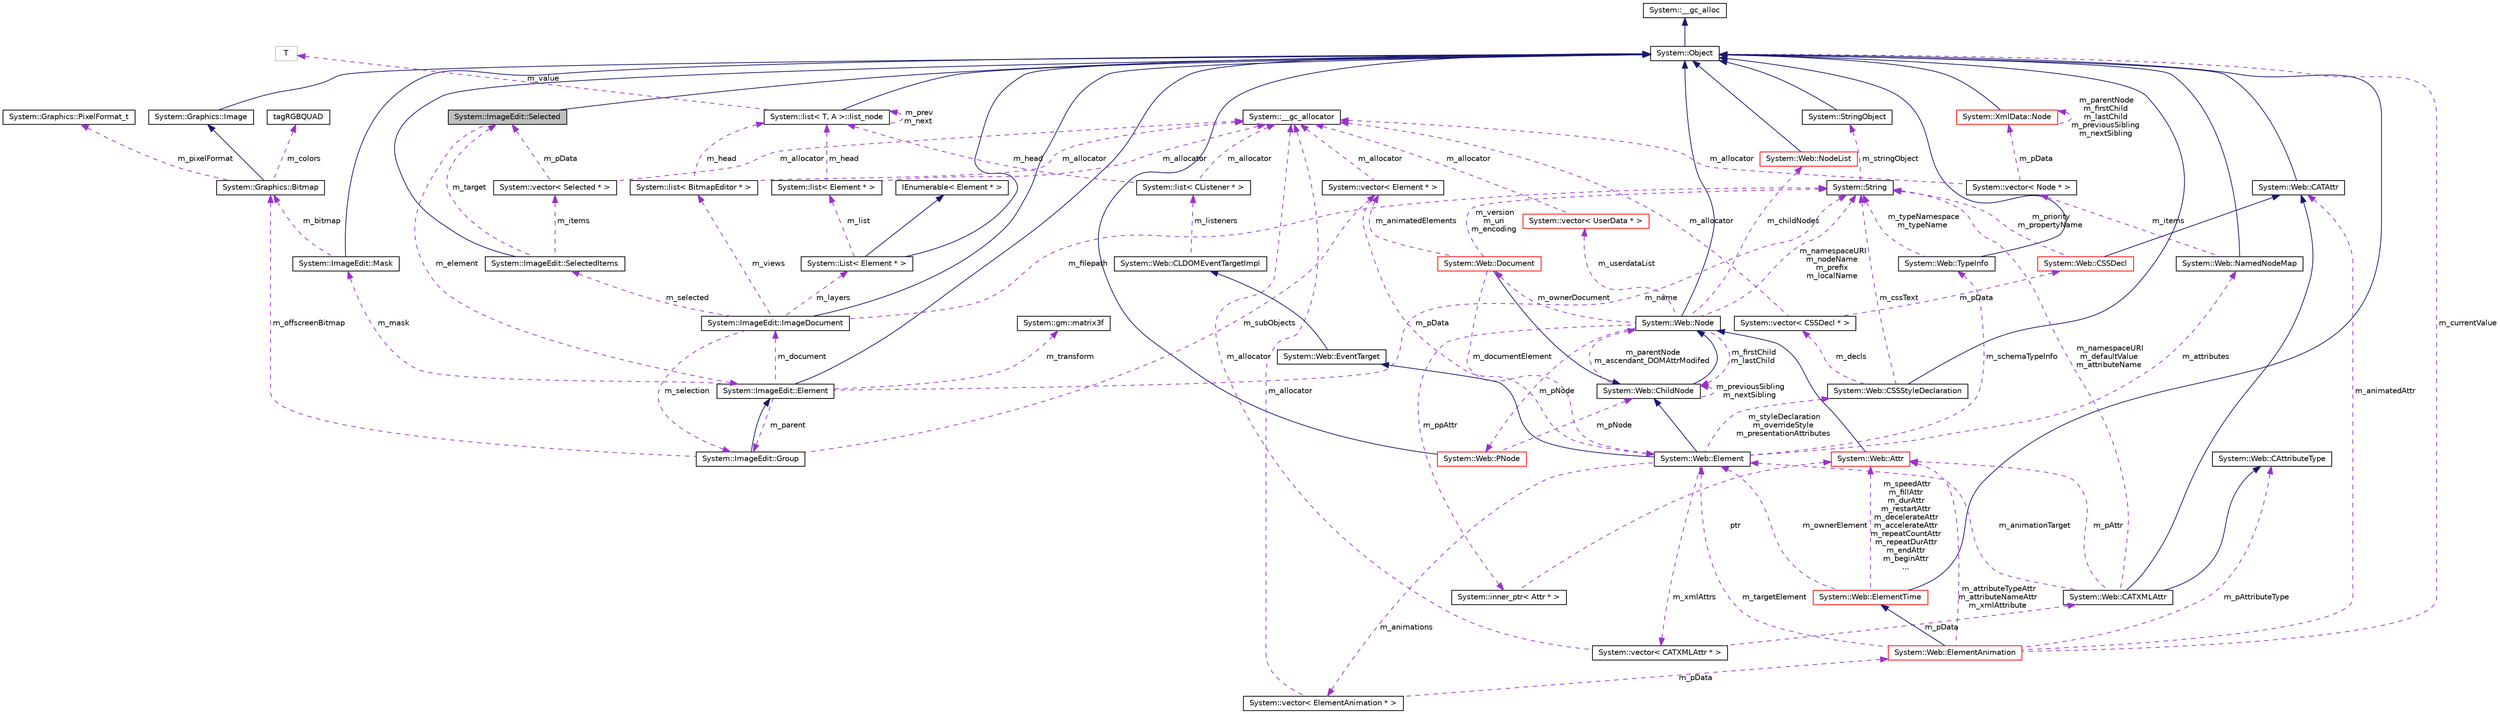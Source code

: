 digraph G
{
  edge [fontname="Helvetica",fontsize="10",labelfontname="Helvetica",labelfontsize="10"];
  node [fontname="Helvetica",fontsize="10",shape=record];
  Node1 [label="System::ImageEdit::Selected",height=0.2,width=0.4,color="black", fillcolor="grey75", style="filled" fontcolor="black"];
  Node2 -> Node1 [dir="back",color="midnightblue",fontsize="10",style="solid",fontname="Helvetica"];
  Node2 [label="System::Object",height=0.2,width=0.4,color="black", fillcolor="white", style="filled",URL="$class_system_1_1_object.html"];
  Node3 -> Node2 [dir="back",color="midnightblue",fontsize="10",style="solid",fontname="Helvetica"];
  Node3 [label="System::__gc_alloc",height=0.2,width=0.4,color="black", fillcolor="white", style="filled",URL="$class_system_1_1____gc__alloc.html"];
  Node4 -> Node1 [dir="back",color="darkorchid3",fontsize="10",style="dashed",label=" m_element" ,fontname="Helvetica"];
  Node4 [label="System::ImageEdit::Element",height=0.2,width=0.4,color="black", fillcolor="white", style="filled",URL="$class_system_1_1_image_edit_1_1_element.html"];
  Node2 -> Node4 [dir="back",color="midnightblue",fontsize="10",style="solid",fontname="Helvetica"];
  Node5 -> Node4 [dir="back",color="darkorchid3",fontsize="10",style="dashed",label=" m_document" ,fontname="Helvetica"];
  Node5 [label="System::ImageEdit::ImageDocument",height=0.2,width=0.4,color="black", fillcolor="white", style="filled",URL="$class_system_1_1_image_edit_1_1_image_document.html"];
  Node2 -> Node5 [dir="back",color="midnightblue",fontsize="10",style="solid",fontname="Helvetica"];
  Node6 -> Node5 [dir="back",color="darkorchid3",fontsize="10",style="dashed",label=" m_selected" ,fontname="Helvetica"];
  Node6 [label="System::ImageEdit::SelectedItems",height=0.2,width=0.4,color="black", fillcolor="white", style="filled",URL="$class_system_1_1_image_edit_1_1_selected_items.html"];
  Node2 -> Node6 [dir="back",color="midnightblue",fontsize="10",style="solid",fontname="Helvetica"];
  Node7 -> Node6 [dir="back",color="darkorchid3",fontsize="10",style="dashed",label=" m_items" ,fontname="Helvetica"];
  Node7 [label="System::vector\< Selected * \>",height=0.2,width=0.4,color="black", fillcolor="white", style="filled",URL="$class_system_1_1vector.html"];
  Node8 -> Node7 [dir="back",color="darkorchid3",fontsize="10",style="dashed",label=" m_allocator" ,fontname="Helvetica"];
  Node8 [label="System::__gc_allocator",height=0.2,width=0.4,color="black", fillcolor="white", style="filled",URL="$class_system_1_1____gc__allocator.html"];
  Node1 -> Node7 [dir="back",color="darkorchid3",fontsize="10",style="dashed",label=" m_pData" ,fontname="Helvetica"];
  Node1 -> Node6 [dir="back",color="darkorchid3",fontsize="10",style="dashed",label=" m_target" ,fontname="Helvetica"];
  Node9 -> Node5 [dir="back",color="darkorchid3",fontsize="10",style="dashed",label=" m_layers" ,fontname="Helvetica"];
  Node9 [label="System::List\< Element * \>",height=0.2,width=0.4,color="black", fillcolor="white", style="filled",URL="$class_system_1_1_list.html"];
  Node2 -> Node9 [dir="back",color="midnightblue",fontsize="10",style="solid",fontname="Helvetica"];
  Node10 -> Node9 [dir="back",color="midnightblue",fontsize="10",style="solid",fontname="Helvetica"];
  Node10 [label="IEnumerable\< Element * \>",height=0.2,width=0.4,color="black", fillcolor="white", style="filled",URL="$class_i_enumerable.html"];
  Node11 -> Node9 [dir="back",color="darkorchid3",fontsize="10",style="dashed",label=" m_list" ,fontname="Helvetica"];
  Node11 [label="System::list\< Element * \>",height=0.2,width=0.4,color="black", fillcolor="white", style="filled",URL="$class_system_1_1list.html"];
  Node8 -> Node11 [dir="back",color="darkorchid3",fontsize="10",style="dashed",label=" m_allocator" ,fontname="Helvetica"];
  Node12 -> Node11 [dir="back",color="darkorchid3",fontsize="10",style="dashed",label=" m_head" ,fontname="Helvetica"];
  Node12 [label="System::list\< T, A \>::list_node",height=0.2,width=0.4,color="black", fillcolor="white", style="filled",URL="$class_system_1_1list_1_1list__node.html"];
  Node2 -> Node12 [dir="back",color="midnightblue",fontsize="10",style="solid",fontname="Helvetica"];
  Node12 -> Node12 [dir="back",color="darkorchid3",fontsize="10",style="dashed",label=" m_prev\nm_next" ,fontname="Helvetica"];
  Node13 -> Node12 [dir="back",color="darkorchid3",fontsize="10",style="dashed",label=" m_value" ,fontname="Helvetica"];
  Node13 [label="T",height=0.2,width=0.4,color="grey75", fillcolor="white", style="filled"];
  Node14 -> Node5 [dir="back",color="darkorchid3",fontsize="10",style="dashed",label=" m_selection" ,fontname="Helvetica"];
  Node14 [label="System::ImageEdit::Group",height=0.2,width=0.4,color="black", fillcolor="white", style="filled",URL="$class_system_1_1_image_edit_1_1_group.html"];
  Node4 -> Node14 [dir="back",color="midnightblue",fontsize="10",style="solid",fontname="Helvetica"];
  Node15 -> Node14 [dir="back",color="darkorchid3",fontsize="10",style="dashed",label=" m_subObjects" ,fontname="Helvetica"];
  Node15 [label="System::vector\< Element * \>",height=0.2,width=0.4,color="black", fillcolor="white", style="filled",URL="$class_system_1_1vector.html"];
  Node8 -> Node15 [dir="back",color="darkorchid3",fontsize="10",style="dashed",label=" m_allocator" ,fontname="Helvetica"];
  Node16 -> Node15 [dir="back",color="darkorchid3",fontsize="10",style="dashed",label=" m_pData" ,fontname="Helvetica"];
  Node16 [label="System::Web::Element",height=0.2,width=0.4,color="black", fillcolor="white", style="filled",URL="$class_system_1_1_web_1_1_element.html"];
  Node17 -> Node16 [dir="back",color="midnightblue",fontsize="10",style="solid",fontname="Helvetica"];
  Node17 [label="System::Web::ChildNode",height=0.2,width=0.4,color="black", fillcolor="white", style="filled",URL="$class_system_1_1_web_1_1_child_node.html"];
  Node18 -> Node17 [dir="back",color="midnightblue",fontsize="10",style="solid",fontname="Helvetica"];
  Node18 [label="System::Web::Node",height=0.2,width=0.4,color="black", fillcolor="white", style="filled",URL="$class_system_1_1_web_1_1_node.html"];
  Node2 -> Node18 [dir="back",color="midnightblue",fontsize="10",style="solid",fontname="Helvetica"];
  Node19 -> Node18 [dir="back",color="darkorchid3",fontsize="10",style="dashed",label=" m_childNodes" ,fontname="Helvetica"];
  Node19 [label="System::Web::NodeList",height=0.2,width=0.4,color="red", fillcolor="white", style="filled",URL="$class_system_1_1_web_1_1_node_list.html"];
  Node2 -> Node19 [dir="back",color="midnightblue",fontsize="10",style="solid",fontname="Helvetica"];
  Node20 -> Node18 [dir="back",color="darkorchid3",fontsize="10",style="dashed",label=" m_ownerDocument" ,fontname="Helvetica"];
  Node20 [label="System::Web::Document",height=0.2,width=0.4,color="red", fillcolor="white", style="filled",URL="$class_system_1_1_web_1_1_document.html"];
  Node17 -> Node20 [dir="back",color="midnightblue",fontsize="10",style="solid",fontname="Helvetica"];
  Node15 -> Node20 [dir="back",color="darkorchid3",fontsize="10",style="dashed",label=" m_animatedElements" ,fontname="Helvetica"];
  Node21 -> Node20 [dir="back",color="darkorchid3",fontsize="10",style="dashed",label=" m_version\nm_uri\nm_encoding" ,fontname="Helvetica"];
  Node21 [label="System::String",height=0.2,width=0.4,color="black", fillcolor="white", style="filled",URL="$class_system_1_1_string.html"];
  Node22 -> Node21 [dir="back",color="darkorchid3",fontsize="10",style="dashed",label=" m_stringObject" ,fontname="Helvetica"];
  Node22 [label="System::StringObject",height=0.2,width=0.4,color="black", fillcolor="white", style="filled",URL="$class_system_1_1_string_object.html"];
  Node2 -> Node22 [dir="back",color="midnightblue",fontsize="10",style="solid",fontname="Helvetica"];
  Node16 -> Node20 [dir="back",color="darkorchid3",fontsize="10",style="dashed",label=" m_documentElement" ,fontname="Helvetica"];
  Node21 -> Node18 [dir="back",color="darkorchid3",fontsize="10",style="dashed",label=" m_namespaceURI\nm_nodeName\nm_prefix\nm_localName" ,fontname="Helvetica"];
  Node23 -> Node18 [dir="back",color="darkorchid3",fontsize="10",style="dashed",label=" m_pNode" ,fontname="Helvetica"];
  Node23 [label="System::Web::PNode",height=0.2,width=0.4,color="red", fillcolor="white", style="filled",URL="$class_system_1_1_web_1_1_p_node.html"];
  Node2 -> Node23 [dir="back",color="midnightblue",fontsize="10",style="solid",fontname="Helvetica"];
  Node17 -> Node23 [dir="back",color="darkorchid3",fontsize="10",style="dashed",label=" m_pNode" ,fontname="Helvetica"];
  Node17 -> Node18 [dir="back",color="darkorchid3",fontsize="10",style="dashed",label=" m_firstChild\nm_lastChild" ,fontname="Helvetica"];
  Node24 -> Node18 [dir="back",color="darkorchid3",fontsize="10",style="dashed",label=" m_userdataList" ,fontname="Helvetica"];
  Node24 [label="System::vector\< UserData * \>",height=0.2,width=0.4,color="red", fillcolor="white", style="filled",URL="$class_system_1_1vector.html"];
  Node8 -> Node24 [dir="back",color="darkorchid3",fontsize="10",style="dashed",label=" m_allocator" ,fontname="Helvetica"];
  Node25 -> Node18 [dir="back",color="darkorchid3",fontsize="10",style="dashed",label=" m_ppAttr" ,fontname="Helvetica"];
  Node25 [label="System::inner_ptr\< Attr * \>",height=0.2,width=0.4,color="black", fillcolor="white", style="filled",URL="$class_system_1_1inner__ptr.html"];
  Node26 -> Node25 [dir="back",color="darkorchid3",fontsize="10",style="dashed",label=" ptr" ,fontname="Helvetica"];
  Node26 [label="System::Web::Attr",height=0.2,width=0.4,color="red", fillcolor="white", style="filled",URL="$class_system_1_1_web_1_1_attr.html"];
  Node18 -> Node26 [dir="back",color="midnightblue",fontsize="10",style="solid",fontname="Helvetica"];
  Node18 -> Node17 [dir="back",color="darkorchid3",fontsize="10",style="dashed",label=" m_parentNode\nm_ascendant_DOMAttrModifed" ,fontname="Helvetica"];
  Node17 -> Node17 [dir="back",color="darkorchid3",fontsize="10",style="dashed",label=" m_previousSibling\nm_nextSibling" ,fontname="Helvetica"];
  Node27 -> Node16 [dir="back",color="midnightblue",fontsize="10",style="solid",fontname="Helvetica"];
  Node27 [label="System::Web::EventTarget",height=0.2,width=0.4,color="black", fillcolor="white", style="filled",URL="$class_system_1_1_web_1_1_event_target.html"];
  Node28 -> Node27 [dir="back",color="midnightblue",fontsize="10",style="solid",fontname="Helvetica"];
  Node28 [label="System::Web::CLDOMEventTargetImpl",height=0.2,width=0.4,color="black", fillcolor="white", style="filled",URL="$class_system_1_1_web_1_1_c_l_d_o_m_event_target_impl.html"];
  Node29 -> Node28 [dir="back",color="darkorchid3",fontsize="10",style="dashed",label=" m_listeners" ,fontname="Helvetica"];
  Node29 [label="System::list\< CListener * \>",height=0.2,width=0.4,color="black", fillcolor="white", style="filled",URL="$class_system_1_1list.html"];
  Node8 -> Node29 [dir="back",color="darkorchid3",fontsize="10",style="dashed",label=" m_allocator" ,fontname="Helvetica"];
  Node12 -> Node29 [dir="back",color="darkorchid3",fontsize="10",style="dashed",label=" m_head" ,fontname="Helvetica"];
  Node30 -> Node16 [dir="back",color="darkorchid3",fontsize="10",style="dashed",label=" m_xmlAttrs" ,fontname="Helvetica"];
  Node30 [label="System::vector\< CATXMLAttr * \>",height=0.2,width=0.4,color="black", fillcolor="white", style="filled",URL="$class_system_1_1vector.html"];
  Node8 -> Node30 [dir="back",color="darkorchid3",fontsize="10",style="dashed",label=" m_allocator" ,fontname="Helvetica"];
  Node31 -> Node30 [dir="back",color="darkorchid3",fontsize="10",style="dashed",label=" m_pData" ,fontname="Helvetica"];
  Node31 [label="System::Web::CATXMLAttr",height=0.2,width=0.4,color="black", fillcolor="white", style="filled",URL="$class_system_1_1_web_1_1_c_a_t_x_m_l_attr.html"];
  Node32 -> Node31 [dir="back",color="midnightblue",fontsize="10",style="solid",fontname="Helvetica"];
  Node32 [label="System::Web::CATAttr",height=0.2,width=0.4,color="black", fillcolor="white", style="filled",URL="$class_system_1_1_web_1_1_c_a_t_attr.html"];
  Node2 -> Node32 [dir="back",color="midnightblue",fontsize="10",style="solid",fontname="Helvetica"];
  Node33 -> Node31 [dir="back",color="midnightblue",fontsize="10",style="solid",fontname="Helvetica"];
  Node33 [label="System::Web::CAttributeType",height=0.2,width=0.4,color="black", fillcolor="white", style="filled",URL="$class_system_1_1_web_1_1_c_attribute_type.html"];
  Node26 -> Node31 [dir="back",color="darkorchid3",fontsize="10",style="dashed",label=" m_pAttr" ,fontname="Helvetica"];
  Node21 -> Node31 [dir="back",color="darkorchid3",fontsize="10",style="dashed",label=" m_namespaceURI\nm_defaultValue\nm_attributeName" ,fontname="Helvetica"];
  Node16 -> Node31 [dir="back",color="darkorchid3",fontsize="10",style="dashed",label=" m_animationTarget" ,fontname="Helvetica"];
  Node34 -> Node16 [dir="back",color="darkorchid3",fontsize="10",style="dashed",label=" m_attributes" ,fontname="Helvetica"];
  Node34 [label="System::Web::NamedNodeMap",height=0.2,width=0.4,color="black", fillcolor="white", style="filled",URL="$class_system_1_1_web_1_1_named_node_map.html"];
  Node2 -> Node34 [dir="back",color="midnightblue",fontsize="10",style="solid",fontname="Helvetica"];
  Node35 -> Node34 [dir="back",color="darkorchid3",fontsize="10",style="dashed",label=" m_items" ,fontname="Helvetica"];
  Node35 [label="System::vector\< Node * \>",height=0.2,width=0.4,color="black", fillcolor="white", style="filled",URL="$class_system_1_1vector.html"];
  Node36 -> Node35 [dir="back",color="darkorchid3",fontsize="10",style="dashed",label=" m_pData" ,fontname="Helvetica"];
  Node36 [label="System::XmlData::Node",height=0.2,width=0.4,color="red", fillcolor="white", style="filled",URL="$class_system_1_1_xml_data_1_1_node.html"];
  Node2 -> Node36 [dir="back",color="midnightblue",fontsize="10",style="solid",fontname="Helvetica"];
  Node36 -> Node36 [dir="back",color="darkorchid3",fontsize="10",style="dashed",label=" m_parentNode\nm_firstChild\nm_lastChild\nm_previousSibling\nm_nextSibling" ,fontname="Helvetica"];
  Node8 -> Node35 [dir="back",color="darkorchid3",fontsize="10",style="dashed",label=" m_allocator" ,fontname="Helvetica"];
  Node37 -> Node16 [dir="back",color="darkorchid3",fontsize="10",style="dashed",label=" m_schemaTypeInfo" ,fontname="Helvetica"];
  Node37 [label="System::Web::TypeInfo",height=0.2,width=0.4,color="black", fillcolor="white", style="filled",URL="$class_system_1_1_web_1_1_type_info.html"];
  Node2 -> Node37 [dir="back",color="midnightblue",fontsize="10",style="solid",fontname="Helvetica"];
  Node21 -> Node37 [dir="back",color="darkorchid3",fontsize="10",style="dashed",label=" m_typeNamespace\nm_typeName" ,fontname="Helvetica"];
  Node38 -> Node16 [dir="back",color="darkorchid3",fontsize="10",style="dashed",label=" m_styleDeclaration\nm_overrideStyle\nm_presentationAttributes" ,fontname="Helvetica"];
  Node38 [label="System::Web::CSSStyleDeclaration",height=0.2,width=0.4,color="black", fillcolor="white", style="filled",URL="$class_system_1_1_web_1_1_c_s_s_style_declaration.html"];
  Node2 -> Node38 [dir="back",color="midnightblue",fontsize="10",style="solid",fontname="Helvetica"];
  Node21 -> Node38 [dir="back",color="darkorchid3",fontsize="10",style="dashed",label=" m_cssText" ,fontname="Helvetica"];
  Node39 -> Node38 [dir="back",color="darkorchid3",fontsize="10",style="dashed",label=" m_decls" ,fontname="Helvetica"];
  Node39 [label="System::vector\< CSSDecl * \>",height=0.2,width=0.4,color="black", fillcolor="white", style="filled",URL="$class_system_1_1vector.html"];
  Node8 -> Node39 [dir="back",color="darkorchid3",fontsize="10",style="dashed",label=" m_allocator" ,fontname="Helvetica"];
  Node40 -> Node39 [dir="back",color="darkorchid3",fontsize="10",style="dashed",label=" m_pData" ,fontname="Helvetica"];
  Node40 [label="System::Web::CSSDecl",height=0.2,width=0.4,color="red", fillcolor="white", style="filled",URL="$class_system_1_1_web_1_1_c_s_s_decl.html"];
  Node32 -> Node40 [dir="back",color="midnightblue",fontsize="10",style="solid",fontname="Helvetica"];
  Node21 -> Node40 [dir="back",color="darkorchid3",fontsize="10",style="dashed",label=" m_priority\nm_propertyName" ,fontname="Helvetica"];
  Node41 -> Node16 [dir="back",color="darkorchid3",fontsize="10",style="dashed",label=" m_animations" ,fontname="Helvetica"];
  Node41 [label="System::vector\< ElementAnimation * \>",height=0.2,width=0.4,color="black", fillcolor="white", style="filled",URL="$class_system_1_1vector.html"];
  Node8 -> Node41 [dir="back",color="darkorchid3",fontsize="10",style="dashed",label=" m_allocator" ,fontname="Helvetica"];
  Node42 -> Node41 [dir="back",color="darkorchid3",fontsize="10",style="dashed",label=" m_pData" ,fontname="Helvetica"];
  Node42 [label="System::Web::ElementAnimation",height=0.2,width=0.4,color="red", fillcolor="white", style="filled",URL="$class_system_1_1_web_1_1_element_animation.html"];
  Node43 -> Node42 [dir="back",color="midnightblue",fontsize="10",style="solid",fontname="Helvetica"];
  Node43 [label="System::Web::ElementTime",height=0.2,width=0.4,color="red", fillcolor="white", style="filled",URL="$class_system_1_1_web_1_1_element_time.html"];
  Node2 -> Node43 [dir="back",color="midnightblue",fontsize="10",style="solid",fontname="Helvetica"];
  Node26 -> Node43 [dir="back",color="darkorchid3",fontsize="10",style="dashed",label=" m_speedAttr\nm_fillAttr\nm_durAttr\nm_restartAttr\nm_decelerateAttr\nm_accelerateAttr\nm_repeatCountAttr\nm_repeatDurAttr\nm_endAttr\nm_beginAttr\n..." ,fontname="Helvetica"];
  Node16 -> Node43 [dir="back",color="darkorchid3",fontsize="10",style="dashed",label=" m_ownerElement" ,fontname="Helvetica"];
  Node32 -> Node42 [dir="back",color="darkorchid3",fontsize="10",style="dashed",label=" m_animatedAttr" ,fontname="Helvetica"];
  Node33 -> Node42 [dir="back",color="darkorchid3",fontsize="10",style="dashed",label=" m_pAttributeType" ,fontname="Helvetica"];
  Node26 -> Node42 [dir="back",color="darkorchid3",fontsize="10",style="dashed",label=" m_attributeTypeAttr\nm_attributeNameAttr\nm_xmlAttribute" ,fontname="Helvetica"];
  Node16 -> Node42 [dir="back",color="darkorchid3",fontsize="10",style="dashed",label=" m_targetElement" ,fontname="Helvetica"];
  Node2 -> Node42 [dir="back",color="darkorchid3",fontsize="10",style="dashed",label=" m_currentValue" ,fontname="Helvetica"];
  Node44 -> Node14 [dir="back",color="darkorchid3",fontsize="10",style="dashed",label=" m_offscreenBitmap" ,fontname="Helvetica"];
  Node44 [label="System::Graphics::Bitmap",height=0.2,width=0.4,color="black", fillcolor="white", style="filled",URL="$class_system_1_1_graphics_1_1_bitmap.html"];
  Node45 -> Node44 [dir="back",color="midnightblue",fontsize="10",style="solid",fontname="Helvetica"];
  Node45 [label="System::Graphics::Image",height=0.2,width=0.4,color="black", fillcolor="white", style="filled",URL="$class_system_1_1_graphics_1_1_image.html"];
  Node2 -> Node45 [dir="back",color="midnightblue",fontsize="10",style="solid",fontname="Helvetica"];
  Node46 -> Node44 [dir="back",color="darkorchid3",fontsize="10",style="dashed",label=" m_pixelFormat" ,fontname="Helvetica"];
  Node46 [label="System::Graphics::PixelFormat_t",height=0.2,width=0.4,color="black", fillcolor="white", style="filled",URL="$class_system_1_1_graphics_1_1_pixel_format__t.html"];
  Node47 -> Node44 [dir="back",color="darkorchid3",fontsize="10",style="dashed",label=" m_colors" ,fontname="Helvetica"];
  Node47 [label="tagRGBQUAD",height=0.2,width=0.4,color="black", fillcolor="white", style="filled",URL="$structtag_r_g_b_q_u_a_d.html"];
  Node21 -> Node5 [dir="back",color="darkorchid3",fontsize="10",style="dashed",label=" m_filepath" ,fontname="Helvetica"];
  Node48 -> Node5 [dir="back",color="darkorchid3",fontsize="10",style="dashed",label=" m_views" ,fontname="Helvetica"];
  Node48 [label="System::list\< BitmapEditor * \>",height=0.2,width=0.4,color="black", fillcolor="white", style="filled",URL="$class_system_1_1list.html"];
  Node8 -> Node48 [dir="back",color="darkorchid3",fontsize="10",style="dashed",label=" m_allocator" ,fontname="Helvetica"];
  Node12 -> Node48 [dir="back",color="darkorchid3",fontsize="10",style="dashed",label=" m_head" ,fontname="Helvetica"];
  Node49 -> Node4 [dir="back",color="darkorchid3",fontsize="10",style="dashed",label=" m_mask" ,fontname="Helvetica"];
  Node49 [label="System::ImageEdit::Mask",height=0.2,width=0.4,color="black", fillcolor="white", style="filled",URL="$class_system_1_1_image_edit_1_1_mask.html"];
  Node2 -> Node49 [dir="back",color="midnightblue",fontsize="10",style="solid",fontname="Helvetica"];
  Node44 -> Node49 [dir="back",color="darkorchid3",fontsize="10",style="dashed",label=" m_bitmap" ,fontname="Helvetica"];
  Node14 -> Node4 [dir="back",color="darkorchid3",fontsize="10",style="dashed",label=" m_parent" ,fontname="Helvetica"];
  Node21 -> Node4 [dir="back",color="darkorchid3",fontsize="10",style="dashed",label=" m_name" ,fontname="Helvetica"];
  Node50 -> Node4 [dir="back",color="darkorchid3",fontsize="10",style="dashed",label=" m_transform" ,fontname="Helvetica"];
  Node50 [label="System::gm::matrix3f",height=0.2,width=0.4,color="black", fillcolor="white", style="filled",URL="$class_system_1_1gm_1_1matrix3f.html"];
}
